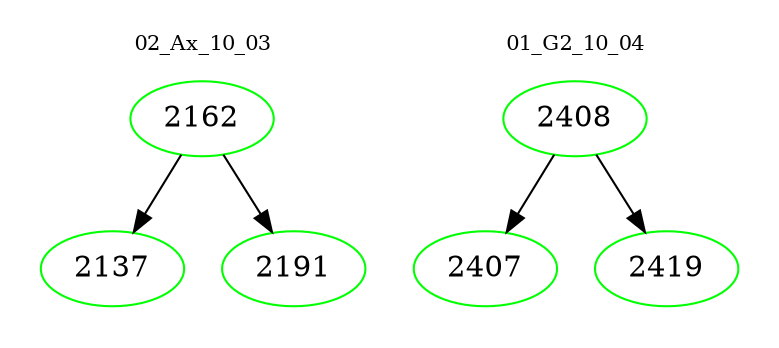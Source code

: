 digraph{
subgraph cluster_0 {
color = white
label = "02_Ax_10_03";
fontsize=10;
T0_2162 [label="2162", color="green"]
T0_2162 -> T0_2137 [color="black"]
T0_2137 [label="2137", color="green"]
T0_2162 -> T0_2191 [color="black"]
T0_2191 [label="2191", color="green"]
}
subgraph cluster_1 {
color = white
label = "01_G2_10_04";
fontsize=10;
T1_2408 [label="2408", color="green"]
T1_2408 -> T1_2407 [color="black"]
T1_2407 [label="2407", color="green"]
T1_2408 -> T1_2419 [color="black"]
T1_2419 [label="2419", color="green"]
}
}
